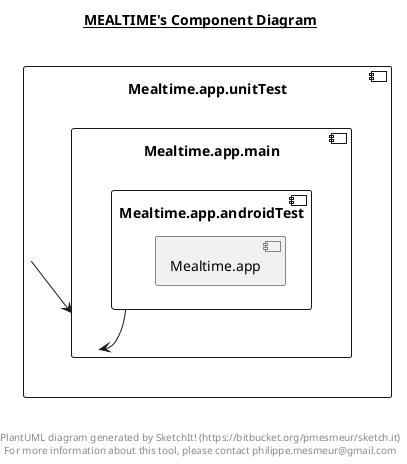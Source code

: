 @startuml

title __MEALTIME's Component Diagram__\n

  component "Mealtime.app.unitTest" {
        [Mealtime.app.main]
    component "Mealtime.app.main" {
          [Mealtime.app.androidTest]
      component "Mealtime.app.androidTest" {
            [Mealtime.app]
      }


    }


  }


  [Mealtime.app.androidTest] --> [Mealtime.app.main]
  [Mealtime.app.unitTest] --> [Mealtime.app.main]


right footer


PlantUML diagram generated by SketchIt! (https://bitbucket.org/pmesmeur/sketch.it)
For more information about this tool, please contact philippe.mesmeur@gmail.com
endfooter

@enduml
